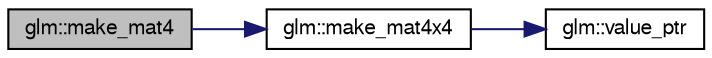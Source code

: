 digraph G
{
  bgcolor="transparent";
  edge [fontname="FreeSans",fontsize=10,labelfontname="FreeSans",labelfontsize=10];
  node [fontname="FreeSans",fontsize=10,shape=record];
  rankdir=LR;
  Node1 [label="glm::make_mat4",height=0.2,width=0.4,color="black", fillcolor="grey75", style="filled" fontcolor="black"];
  Node1 -> Node2 [color="midnightblue",fontsize=10,style="solid"];
  Node2 [label="glm::make_mat4x4",height=0.2,width=0.4,color="black",URL="$group__gtc__type__ptr.html#g74e671ae9dc7e5e8f21aa44ea263d76e"];
  Node2 -> Node3 [color="midnightblue",fontsize=10,style="solid"];
  Node3 [label="glm::value_ptr",height=0.2,width=0.4,color="black",URL="$group__gtc__type__ptr.html#g87d5cb613f75f83973609ccb8922200b"];
}
